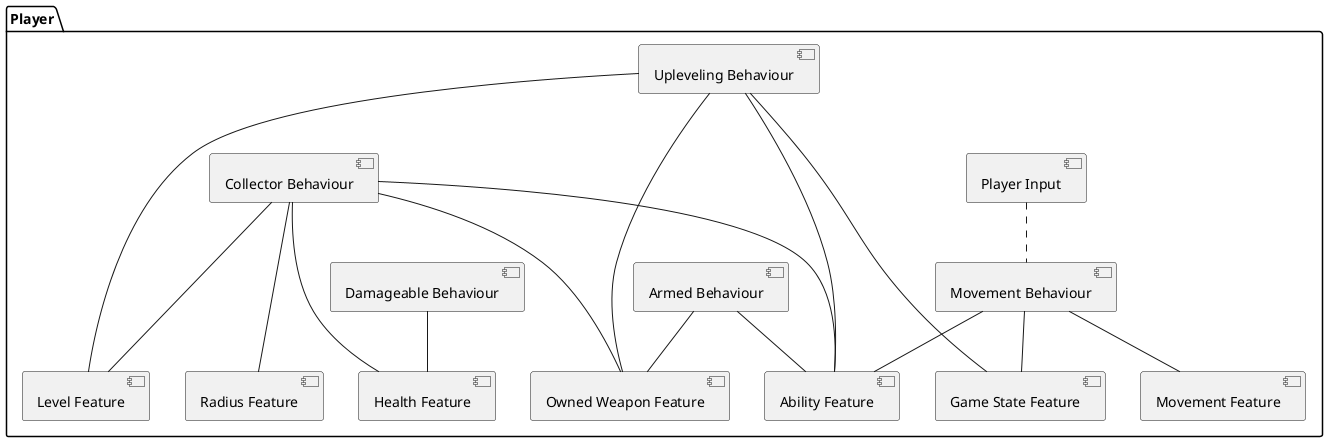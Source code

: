 @startuml

package Player {
    [Player Input] as playerInput
    [Movement Behaviour] as movementBeh
    [Armed Behaviour] as armedBeh
    [Damageable Behaviour] as damageableBeh
    [Collector Behaviour] as collectorBeh
    [Upleveling Behaviour] as uplevelingBeh
    [Movement Feature] as movementFea
    [Owned Weapon Feature] as weaponFea
    [Ability Feature] as abilityFea
    [Game State Feature] as gameStateFea
    [Level Feature] as levelFea
    [Health Feature] as healthFea
    [Radius Feature] as radiusFea
}

damageableBeh -- healthFea

movementBeh -- movementFea
movementBeh -- abilityFea
movementBeh -- gameStateFea

armedBeh -- weaponFea
armedBeh -- abilityFea

collectorBeh --- radiusFea
collectorBeh --- healthFea
collectorBeh --- levelFea
collectorBeh --- weaponFea
collectorBeh --- abilityFea

uplevelingBeh ---- levelFea
uplevelingBeh ---- gameStateFea
uplevelingBeh ---- weaponFea
uplevelingBeh ---- abilityFea

playerInput .. movementBeh

@enduml